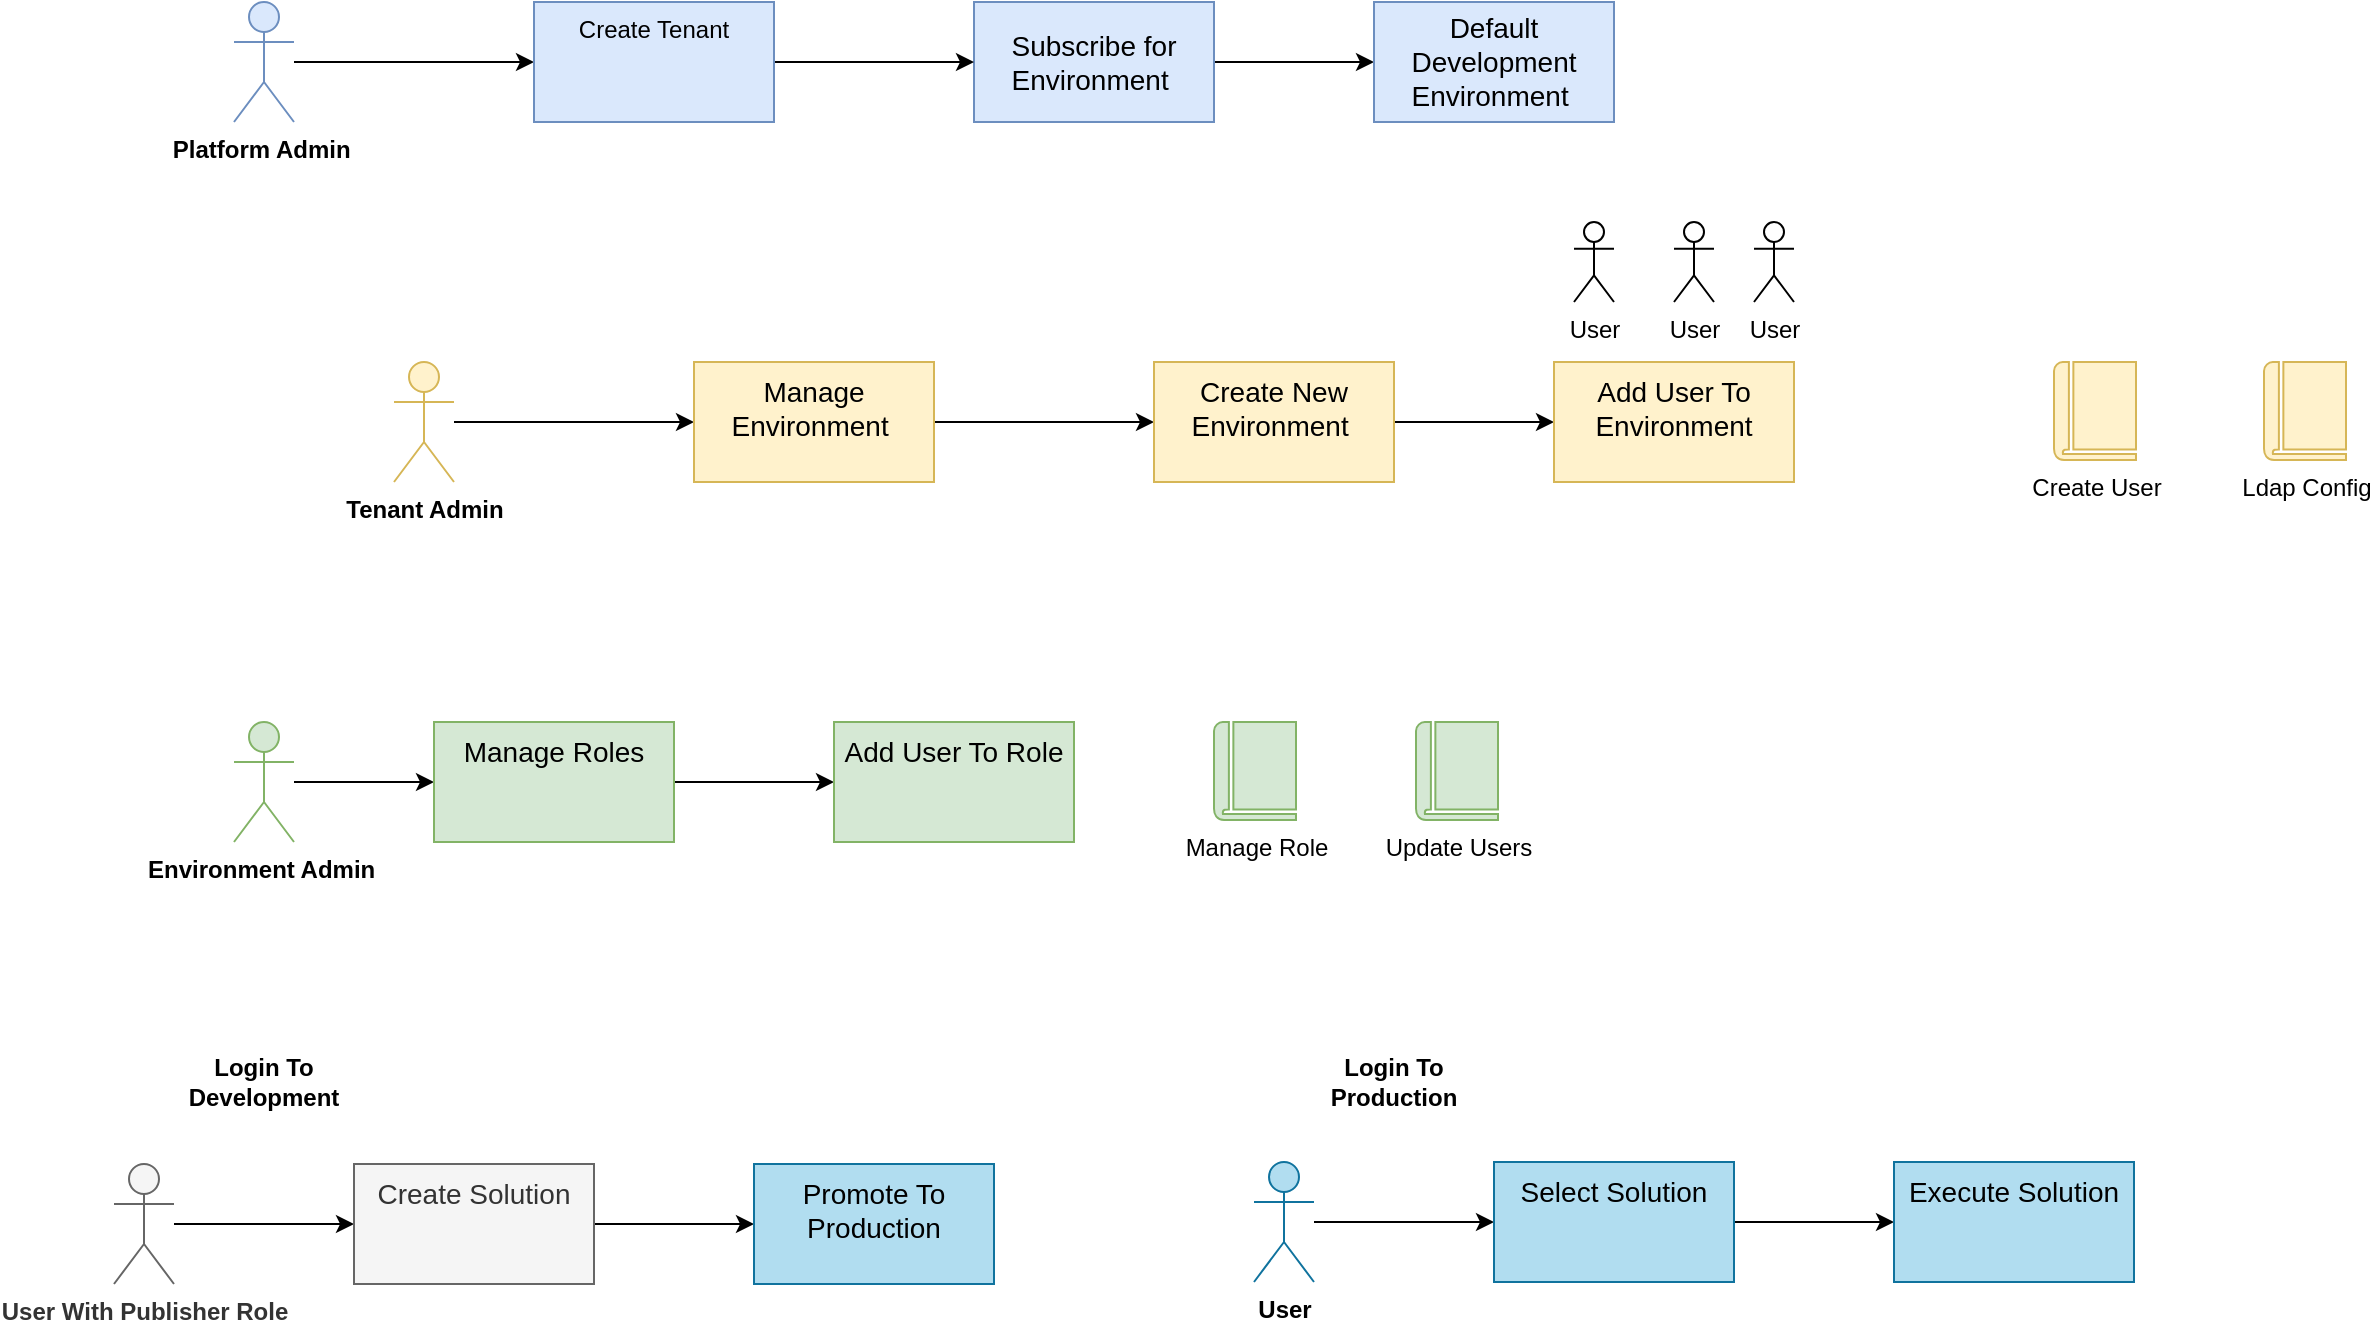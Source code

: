 <mxfile version="14.4.4" type="github">
  <diagram id="XkkLKoNscVd5GuspykuL" name="Page-1">
    <mxGraphModel dx="1355" dy="778" grid="1" gridSize="10" guides="1" tooltips="1" connect="1" arrows="1" fold="1" page="1" pageScale="1" pageWidth="827" pageHeight="1169" math="0" shadow="0">
      <root>
        <mxCell id="0" />
        <mxCell id="1" parent="0" />
        <mxCell id="S_hF_lObjTdIYjeTcLZP-42" value="" style="edgeStyle=orthogonalEdgeStyle;rounded=0;orthogonalLoop=1;jettySize=auto;html=1;" edge="1" parent="1" source="S_hF_lObjTdIYjeTcLZP-1" target="S_hF_lObjTdIYjeTcLZP-41">
          <mxGeometry relative="1" as="geometry" />
        </mxCell>
        <mxCell id="S_hF_lObjTdIYjeTcLZP-1" value="&lt;font style=&quot;font-size: 14px&quot;&gt;Subscribe for Environment&amp;nbsp;&lt;/font&gt;" style="rounded=0;whiteSpace=wrap;html=1;fillColor=#dae8fc;strokeColor=#6c8ebf;" vertex="1" parent="1">
          <mxGeometry x="490" y="430" width="120" height="60" as="geometry" />
        </mxCell>
        <mxCell id="S_hF_lObjTdIYjeTcLZP-4" value="" style="edgeStyle=orthogonalEdgeStyle;rounded=0;orthogonalLoop=1;jettySize=auto;html=1;" edge="1" parent="1" source="S_hF_lObjTdIYjeTcLZP-2" target="S_hF_lObjTdIYjeTcLZP-3">
          <mxGeometry relative="1" as="geometry" />
        </mxCell>
        <mxCell id="S_hF_lObjTdIYjeTcLZP-2" value="&lt;b&gt;Platform Admin&amp;nbsp;&lt;/b&gt;" style="shape=umlActor;verticalLabelPosition=bottom;verticalAlign=top;html=1;outlineConnect=0;fillColor=#dae8fc;strokeColor=#6c8ebf;" vertex="1" parent="1">
          <mxGeometry x="120" y="430" width="30" height="60" as="geometry" />
        </mxCell>
        <mxCell id="S_hF_lObjTdIYjeTcLZP-5" value="" style="edgeStyle=orthogonalEdgeStyle;rounded=0;orthogonalLoop=1;jettySize=auto;html=1;" edge="1" parent="1" source="S_hF_lObjTdIYjeTcLZP-3" target="S_hF_lObjTdIYjeTcLZP-1">
          <mxGeometry relative="1" as="geometry" />
        </mxCell>
        <mxCell id="S_hF_lObjTdIYjeTcLZP-3" value="Create Tenant" style="whiteSpace=wrap;html=1;verticalAlign=top;fillColor=#dae8fc;strokeColor=#6c8ebf;" vertex="1" parent="1">
          <mxGeometry x="270" y="430" width="120" height="60" as="geometry" />
        </mxCell>
        <mxCell id="S_hF_lObjTdIYjeTcLZP-9" value="" style="edgeStyle=orthogonalEdgeStyle;rounded=0;orthogonalLoop=1;jettySize=auto;html=1;" edge="1" parent="1" source="S_hF_lObjTdIYjeTcLZP-7" target="S_hF_lObjTdIYjeTcLZP-8">
          <mxGeometry relative="1" as="geometry" />
        </mxCell>
        <mxCell id="S_hF_lObjTdIYjeTcLZP-7" value="&lt;b&gt;Tenant Admin&lt;/b&gt;" style="shape=umlActor;verticalLabelPosition=bottom;verticalAlign=top;html=1;outlineConnect=0;fillColor=#fff2cc;strokeColor=#d6b656;" vertex="1" parent="1">
          <mxGeometry x="200" y="610" width="30" height="60" as="geometry" />
        </mxCell>
        <mxCell id="S_hF_lObjTdIYjeTcLZP-11" value="" style="edgeStyle=orthogonalEdgeStyle;rounded=0;orthogonalLoop=1;jettySize=auto;html=1;" edge="1" parent="1" source="S_hF_lObjTdIYjeTcLZP-8" target="S_hF_lObjTdIYjeTcLZP-10">
          <mxGeometry relative="1" as="geometry" />
        </mxCell>
        <mxCell id="S_hF_lObjTdIYjeTcLZP-8" value="&lt;font style=&quot;font-size: 14px&quot;&gt;Manage Environment&amp;nbsp;&lt;/font&gt;" style="whiteSpace=wrap;html=1;verticalAlign=top;fillColor=#fff2cc;strokeColor=#d6b656;" vertex="1" parent="1">
          <mxGeometry x="350" y="610" width="120" height="60" as="geometry" />
        </mxCell>
        <mxCell id="S_hF_lObjTdIYjeTcLZP-13" value="" style="edgeStyle=orthogonalEdgeStyle;rounded=0;orthogonalLoop=1;jettySize=auto;html=1;" edge="1" parent="1" source="S_hF_lObjTdIYjeTcLZP-10" target="S_hF_lObjTdIYjeTcLZP-12">
          <mxGeometry relative="1" as="geometry" />
        </mxCell>
        <mxCell id="S_hF_lObjTdIYjeTcLZP-10" value="&lt;font style=&quot;font-size: 14px&quot;&gt;Create New Environment&amp;nbsp;&lt;/font&gt;" style="whiteSpace=wrap;html=1;verticalAlign=top;fillColor=#fff2cc;strokeColor=#d6b656;" vertex="1" parent="1">
          <mxGeometry x="580" y="610" width="120" height="60" as="geometry" />
        </mxCell>
        <mxCell id="S_hF_lObjTdIYjeTcLZP-12" value="&lt;font style=&quot;font-size: 14px&quot;&gt;Add User To Environment&lt;/font&gt;" style="whiteSpace=wrap;html=1;verticalAlign=top;fillColor=#fff2cc;strokeColor=#d6b656;" vertex="1" parent="1">
          <mxGeometry x="780" y="610" width="120" height="60" as="geometry" />
        </mxCell>
        <mxCell id="S_hF_lObjTdIYjeTcLZP-14" value="User" style="shape=umlActor;verticalLabelPosition=bottom;verticalAlign=top;html=1;outlineConnect=0;" vertex="1" parent="1">
          <mxGeometry x="790" y="540" width="20" height="40" as="geometry" />
        </mxCell>
        <mxCell id="S_hF_lObjTdIYjeTcLZP-15" value="User" style="shape=umlActor;verticalLabelPosition=bottom;verticalAlign=top;html=1;outlineConnect=0;" vertex="1" parent="1">
          <mxGeometry x="840" y="540" width="20" height="40" as="geometry" />
        </mxCell>
        <mxCell id="S_hF_lObjTdIYjeTcLZP-16" value="User" style="shape=umlActor;verticalLabelPosition=bottom;verticalAlign=top;html=1;outlineConnect=0;" vertex="1" parent="1">
          <mxGeometry x="880" y="540" width="20" height="40" as="geometry" />
        </mxCell>
        <mxCell id="S_hF_lObjTdIYjeTcLZP-19" value="" style="edgeStyle=orthogonalEdgeStyle;rounded=0;orthogonalLoop=1;jettySize=auto;html=1;" edge="1" parent="1" source="S_hF_lObjTdIYjeTcLZP-17" target="S_hF_lObjTdIYjeTcLZP-18">
          <mxGeometry relative="1" as="geometry" />
        </mxCell>
        <mxCell id="S_hF_lObjTdIYjeTcLZP-17" value="&lt;b&gt;Environment Admin&amp;nbsp;&lt;/b&gt;" style="shape=umlActor;verticalLabelPosition=bottom;verticalAlign=top;html=1;outlineConnect=0;fillColor=#d5e8d4;strokeColor=#82b366;" vertex="1" parent="1">
          <mxGeometry x="120" y="790" width="30" height="60" as="geometry" />
        </mxCell>
        <mxCell id="S_hF_lObjTdIYjeTcLZP-21" value="" style="edgeStyle=orthogonalEdgeStyle;rounded=0;orthogonalLoop=1;jettySize=auto;html=1;" edge="1" parent="1" source="S_hF_lObjTdIYjeTcLZP-18" target="S_hF_lObjTdIYjeTcLZP-20">
          <mxGeometry relative="1" as="geometry" />
        </mxCell>
        <mxCell id="S_hF_lObjTdIYjeTcLZP-18" value="&lt;font style=&quot;font-size: 14px&quot;&gt;Manage Roles&lt;/font&gt;" style="whiteSpace=wrap;html=1;verticalAlign=top;strokeColor=#82b366;fillColor=#d5e8d4;" vertex="1" parent="1">
          <mxGeometry x="220" y="790" width="120" height="60" as="geometry" />
        </mxCell>
        <mxCell id="S_hF_lObjTdIYjeTcLZP-20" value="&lt;font style=&quot;font-size: 14px&quot;&gt;Add User To Role&lt;/font&gt;" style="whiteSpace=wrap;html=1;verticalAlign=top;strokeColor=#82b366;fillColor=#d5e8d4;" vertex="1" parent="1">
          <mxGeometry x="420" y="790" width="120" height="60" as="geometry" />
        </mxCell>
        <mxCell id="S_hF_lObjTdIYjeTcLZP-24" value="" style="edgeStyle=orthogonalEdgeStyle;rounded=0;orthogonalLoop=1;jettySize=auto;html=1;" edge="1" parent="1" source="S_hF_lObjTdIYjeTcLZP-22" target="S_hF_lObjTdIYjeTcLZP-23">
          <mxGeometry relative="1" as="geometry" />
        </mxCell>
        <mxCell id="S_hF_lObjTdIYjeTcLZP-22" value="&lt;b&gt;User With Publisher Role&lt;/b&gt;" style="shape=umlActor;verticalLabelPosition=bottom;verticalAlign=top;html=1;outlineConnect=0;fillColor=#f5f5f5;strokeColor=#666666;fontColor=#333333;" vertex="1" parent="1">
          <mxGeometry x="60" y="1011" width="30" height="60" as="geometry" />
        </mxCell>
        <mxCell id="S_hF_lObjTdIYjeTcLZP-27" value="" style="edgeStyle=orthogonalEdgeStyle;rounded=0;orthogonalLoop=1;jettySize=auto;html=1;" edge="1" parent="1" source="S_hF_lObjTdIYjeTcLZP-23" target="S_hF_lObjTdIYjeTcLZP-26">
          <mxGeometry relative="1" as="geometry" />
        </mxCell>
        <mxCell id="S_hF_lObjTdIYjeTcLZP-23" value="&lt;font style=&quot;font-size: 14px&quot;&gt;Create Solution&lt;/font&gt;" style="whiteSpace=wrap;html=1;fontColor=#333333;verticalAlign=top;strokeColor=#666666;fillColor=#f5f5f5;" vertex="1" parent="1">
          <mxGeometry x="180" y="1011" width="120" height="60" as="geometry" />
        </mxCell>
        <mxCell id="S_hF_lObjTdIYjeTcLZP-25" value="&lt;b&gt;Login To Development&lt;/b&gt;" style="text;html=1;strokeColor=none;fillColor=none;align=center;verticalAlign=middle;whiteSpace=wrap;rounded=0;" vertex="1" parent="1">
          <mxGeometry x="115" y="960" width="40" height="20" as="geometry" />
        </mxCell>
        <mxCell id="S_hF_lObjTdIYjeTcLZP-26" value="&lt;font style=&quot;font-size: 14px&quot;&gt;Promote To Production&lt;/font&gt;" style="whiteSpace=wrap;html=1;verticalAlign=top;fillColor=#b1ddf0;strokeColor=#10739e;" vertex="1" parent="1">
          <mxGeometry x="380" y="1011" width="120" height="60" as="geometry" />
        </mxCell>
        <mxCell id="S_hF_lObjTdIYjeTcLZP-36" value="" style="edgeStyle=orthogonalEdgeStyle;rounded=0;orthogonalLoop=1;jettySize=auto;html=1;" edge="1" parent="1" source="S_hF_lObjTdIYjeTcLZP-33" target="S_hF_lObjTdIYjeTcLZP-35">
          <mxGeometry relative="1" as="geometry" />
        </mxCell>
        <mxCell id="S_hF_lObjTdIYjeTcLZP-33" value="&lt;b&gt;User&lt;/b&gt;" style="shape=umlActor;verticalLabelPosition=bottom;verticalAlign=top;html=1;outlineConnect=0;fillColor=#b1ddf0;strokeColor=#10739e;" vertex="1" parent="1">
          <mxGeometry x="630" y="1010" width="30" height="60" as="geometry" />
        </mxCell>
        <mxCell id="S_hF_lObjTdIYjeTcLZP-38" value="" style="edgeStyle=orthogonalEdgeStyle;rounded=0;orthogonalLoop=1;jettySize=auto;html=1;" edge="1" parent="1" source="S_hF_lObjTdIYjeTcLZP-35" target="S_hF_lObjTdIYjeTcLZP-37">
          <mxGeometry relative="1" as="geometry" />
        </mxCell>
        <mxCell id="S_hF_lObjTdIYjeTcLZP-35" value="&lt;font style=&quot;font-size: 14px&quot;&gt;Select Solution&lt;/font&gt;" style="whiteSpace=wrap;html=1;verticalAlign=top;strokeColor=#10739e;fillColor=#b1ddf0;" vertex="1" parent="1">
          <mxGeometry x="750" y="1010" width="120" height="60" as="geometry" />
        </mxCell>
        <mxCell id="S_hF_lObjTdIYjeTcLZP-37" value="&lt;font style=&quot;font-size: 14px&quot;&gt;Execute Solution&lt;/font&gt;" style="whiteSpace=wrap;html=1;verticalAlign=top;strokeColor=#10739e;fillColor=#b1ddf0;" vertex="1" parent="1">
          <mxGeometry x="950" y="1010" width="120" height="60" as="geometry" />
        </mxCell>
        <mxCell id="S_hF_lObjTdIYjeTcLZP-39" value="&lt;b&gt;Login To Production&lt;/b&gt;" style="text;html=1;strokeColor=none;fillColor=none;align=center;verticalAlign=middle;whiteSpace=wrap;rounded=0;" vertex="1" parent="1">
          <mxGeometry x="680" y="960" width="40" height="20" as="geometry" />
        </mxCell>
        <mxCell id="S_hF_lObjTdIYjeTcLZP-41" value="&lt;font style=&quot;font-size: 14px&quot;&gt;&lt;span&gt;Default Development&lt;/span&gt;&lt;br&gt;&lt;span&gt;Environment&amp;nbsp;&lt;/span&gt;&lt;/font&gt;" style="whiteSpace=wrap;html=1;rounded=0;strokeColor=#6c8ebf;fillColor=#dae8fc;" vertex="1" parent="1">
          <mxGeometry x="690" y="430" width="120" height="60" as="geometry" />
        </mxCell>
        <mxCell id="S_hF_lObjTdIYjeTcLZP-43" value="Manage Role" style="pointerEvents=1;shadow=0;dashed=0;html=1;strokeColor=#82b366;fillColor=#d5e8d4;labelPosition=center;verticalLabelPosition=bottom;verticalAlign=top;outlineConnect=0;align=center;shape=mxgraph.office.concepts.book_journal;" vertex="1" parent="1">
          <mxGeometry x="610" y="790" width="41" height="49" as="geometry" />
        </mxCell>
        <mxCell id="S_hF_lObjTdIYjeTcLZP-45" value="Update Users" style="pointerEvents=1;shadow=0;dashed=0;html=1;strokeColor=#82b366;fillColor=#d5e8d4;labelPosition=center;verticalLabelPosition=bottom;verticalAlign=top;outlineConnect=0;align=center;shape=mxgraph.office.concepts.book_journal;" vertex="1" parent="1">
          <mxGeometry x="711" y="790" width="41" height="49" as="geometry" />
        </mxCell>
        <mxCell id="S_hF_lObjTdIYjeTcLZP-47" value="Create User" style="pointerEvents=1;shadow=0;dashed=0;html=1;strokeColor=#d6b656;fillColor=#fff2cc;labelPosition=center;verticalLabelPosition=bottom;verticalAlign=top;outlineConnect=0;align=center;shape=mxgraph.office.concepts.book_journal;" vertex="1" parent="1">
          <mxGeometry x="1030" y="610" width="41" height="49" as="geometry" />
        </mxCell>
        <mxCell id="S_hF_lObjTdIYjeTcLZP-48" value="Ldap Config" style="pointerEvents=1;shadow=0;dashed=0;html=1;strokeColor=#d6b656;fillColor=#fff2cc;labelPosition=center;verticalLabelPosition=bottom;verticalAlign=top;outlineConnect=0;align=center;shape=mxgraph.office.concepts.book_journal;" vertex="1" parent="1">
          <mxGeometry x="1135" y="610" width="41" height="49" as="geometry" />
        </mxCell>
      </root>
    </mxGraphModel>
  </diagram>
</mxfile>
